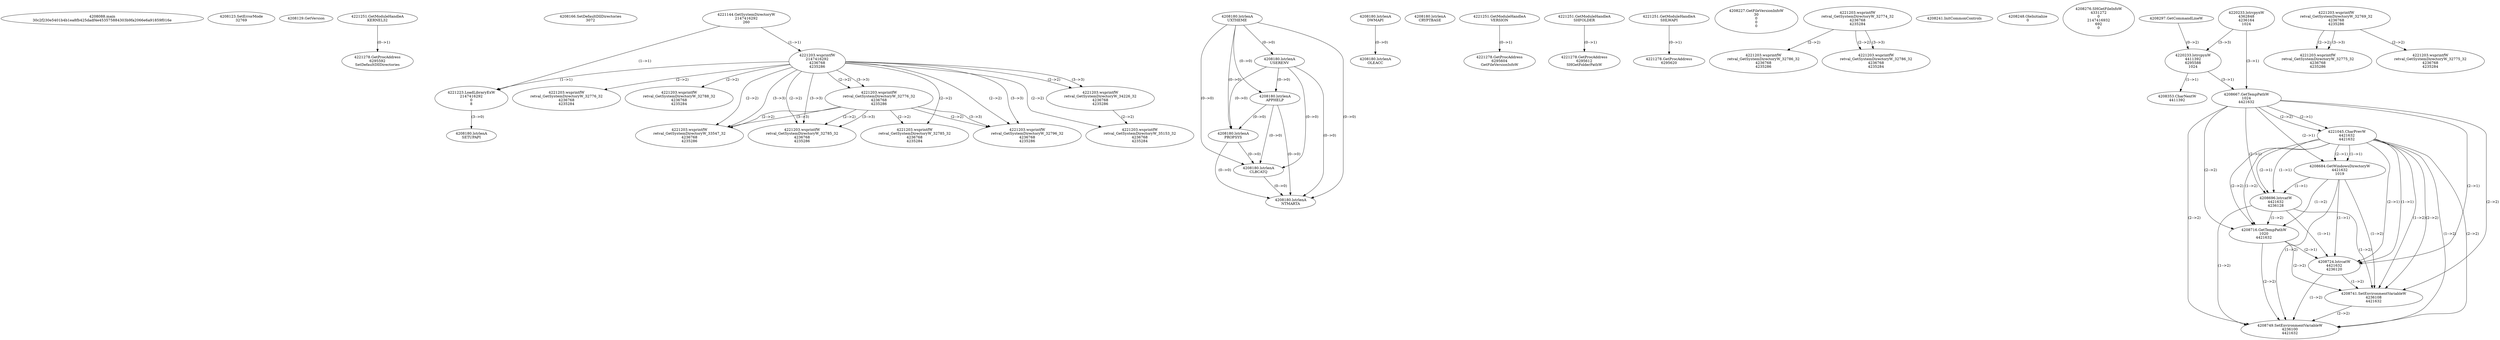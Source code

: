 // Global SCDG with merge call
digraph {
	0 [label="4208088.main
30c2f230e5401b4b1ea8fb425dadf4e453575884303b9fa2066e6a91859f016e"]
	1 [label="4208123.SetErrorMode
32769"]
	2 [label="4208129.GetVersion
"]
	3 [label="4221251.GetModuleHandleA
KERNEL32"]
	4 [label="4221278.GetProcAddress
6295592
SetDefaultDllDirectories"]
	3 -> 4 [label="(0-->1)"]
	5 [label="4208166.SetDefaultDllDirectories
3072"]
	6 [label="4221144.GetSystemDirectoryW
2147416292
260"]
	7 [label="4221203.wsprintfW
2147416292
4236768
4235286"]
	6 -> 7 [label="(1-->1)"]
	8 [label="4221223.LoadLibraryExW
2147416292
0
8"]
	6 -> 8 [label="(1-->1)"]
	7 -> 8 [label="(1-->1)"]
	9 [label="4208180.lstrlenA
UXTHEME"]
	10 [label="4208180.lstrlenA
USERENV"]
	9 -> 10 [label="(0-->0)"]
	11 [label="4208180.lstrlenA
SETUPAPI"]
	8 -> 11 [label="(3-->0)"]
	12 [label="4208180.lstrlenA
APPHELP"]
	9 -> 12 [label="(0-->0)"]
	10 -> 12 [label="(0-->0)"]
	13 [label="4208180.lstrlenA
PROPSYS"]
	9 -> 13 [label="(0-->0)"]
	10 -> 13 [label="(0-->0)"]
	12 -> 13 [label="(0-->0)"]
	14 [label="4208180.lstrlenA
DWMAPI"]
	15 [label="4208180.lstrlenA
CRYPTBASE"]
	16 [label="4208180.lstrlenA
OLEACC"]
	14 -> 16 [label="(0-->0)"]
	17 [label="4208180.lstrlenA
CLBCATQ"]
	9 -> 17 [label="(0-->0)"]
	10 -> 17 [label="(0-->0)"]
	12 -> 17 [label="(0-->0)"]
	13 -> 17 [label="(0-->0)"]
	18 [label="4208180.lstrlenA
NTMARTA"]
	9 -> 18 [label="(0-->0)"]
	10 -> 18 [label="(0-->0)"]
	12 -> 18 [label="(0-->0)"]
	13 -> 18 [label="(0-->0)"]
	17 -> 18 [label="(0-->0)"]
	19 [label="4221251.GetModuleHandleA
VERSION"]
	20 [label="4221278.GetProcAddress
6295604
GetFileVersionInfoW"]
	19 -> 20 [label="(0-->1)"]
	21 [label="4221251.GetModuleHandleA
SHFOLDER"]
	22 [label="4221278.GetProcAddress
6295612
SHGetFolderPathW"]
	21 -> 22 [label="(0-->1)"]
	23 [label="4221251.GetModuleHandleA
SHLWAPI"]
	24 [label="4221278.GetProcAddress
6295620
"]
	23 -> 24 [label="(0-->1)"]
	25 [label="4208227.GetFileVersionInfoW
30
0
0
0"]
	26 [label="4221203.wsprintfW
retval_GetSystemDirectoryW_32776_32
4236768
4235284"]
	7 -> 26 [label="(2-->2)"]
	27 [label="4221203.wsprintfW
retval_GetSystemDirectoryW_32788_32
4236768
4235284"]
	7 -> 27 [label="(2-->2)"]
	28 [label="4221203.wsprintfW
retval_GetSystemDirectoryW_32774_32
4236768
4235284"]
	29 [label="4221203.wsprintfW
retval_GetSystemDirectoryW_32776_32
4236768
4235286"]
	7 -> 29 [label="(2-->2)"]
	7 -> 29 [label="(3-->3)"]
	30 [label="4221203.wsprintfW
retval_GetSystemDirectoryW_33547_32
4236768
4235286"]
	7 -> 30 [label="(2-->2)"]
	29 -> 30 [label="(2-->2)"]
	7 -> 30 [label="(3-->3)"]
	29 -> 30 [label="(3-->3)"]
	31 [label="4221203.wsprintfW
retval_GetSystemDirectoryW_34226_32
4236768
4235286"]
	7 -> 31 [label="(2-->2)"]
	7 -> 31 [label="(3-->3)"]
	32 [label="4221203.wsprintfW
retval_GetSystemDirectoryW_35153_32
4236768
4235284"]
	7 -> 32 [label="(2-->2)"]
	31 -> 32 [label="(2-->2)"]
	33 [label="4208241.InitCommonControls
"]
	34 [label="4208248.OleInitialize
0"]
	35 [label="4208276.SHGetFileInfoW
4331272
0
2147416932
692
0"]
	36 [label="4220233.lstrcpynW
4362848
4236164
1024"]
	37 [label="4208297.GetCommandLineW
"]
	38 [label="4220233.lstrcpynW
4411392
6295588
1024"]
	37 -> 38 [label="(0-->2)"]
	36 -> 38 [label="(3-->3)"]
	39 [label="4208353.CharNextW
4411392"]
	38 -> 39 [label="(1-->1)"]
	40 [label="4208667.GetTempPathW
1024
4421632"]
	36 -> 40 [label="(3-->1)"]
	38 -> 40 [label="(3-->1)"]
	41 [label="4221045.CharPrevW
4421632
4421632"]
	40 -> 41 [label="(2-->1)"]
	40 -> 41 [label="(2-->2)"]
	42 [label="4208684.GetWindowsDirectoryW
4421632
1019"]
	40 -> 42 [label="(2-->1)"]
	41 -> 42 [label="(1-->1)"]
	41 -> 42 [label="(2-->1)"]
	43 [label="4208696.lstrcatW
4421632
4236128"]
	40 -> 43 [label="(2-->1)"]
	41 -> 43 [label="(1-->1)"]
	41 -> 43 [label="(2-->1)"]
	42 -> 43 [label="(1-->1)"]
	44 [label="4208716.GetTempPathW
1020
4421632"]
	40 -> 44 [label="(2-->2)"]
	41 -> 44 [label="(1-->2)"]
	41 -> 44 [label="(2-->2)"]
	42 -> 44 [label="(1-->2)"]
	43 -> 44 [label="(1-->2)"]
	45 [label="4208724.lstrcatW
4421632
4236120"]
	40 -> 45 [label="(2-->1)"]
	41 -> 45 [label="(1-->1)"]
	41 -> 45 [label="(2-->1)"]
	42 -> 45 [label="(1-->1)"]
	43 -> 45 [label="(1-->1)"]
	44 -> 45 [label="(2-->1)"]
	46 [label="4208741.SetEnvironmentVariableW
4236108
4421632"]
	40 -> 46 [label="(2-->2)"]
	41 -> 46 [label="(1-->2)"]
	41 -> 46 [label="(2-->2)"]
	42 -> 46 [label="(1-->2)"]
	43 -> 46 [label="(1-->2)"]
	44 -> 46 [label="(2-->2)"]
	45 -> 46 [label="(1-->2)"]
	47 [label="4208749.SetEnvironmentVariableW
4236100
4421632"]
	40 -> 47 [label="(2-->2)"]
	41 -> 47 [label="(1-->2)"]
	41 -> 47 [label="(2-->2)"]
	42 -> 47 [label="(1-->2)"]
	43 -> 47 [label="(1-->2)"]
	44 -> 47 [label="(2-->2)"]
	45 -> 47 [label="(1-->2)"]
	46 -> 47 [label="(2-->2)"]
	48 [label="4221203.wsprintfW
retval_GetSystemDirectoryW_32769_32
4236768
4235286"]
	49 [label="4221203.wsprintfW
retval_GetSystemDirectoryW_32775_32
4236768
4235286"]
	48 -> 49 [label="(2-->2)"]
	48 -> 49 [label="(3-->3)"]
	50 [label="4221203.wsprintfW
retval_GetSystemDirectoryW_32786_32
4236768
4235286"]
	28 -> 50 [label="(2-->2)"]
	51 [label="4221203.wsprintfW
retval_GetSystemDirectoryW_32786_32
4236768
4235284"]
	28 -> 51 [label="(2-->2)"]
	28 -> 51 [label="(3-->3)"]
	52 [label="4221203.wsprintfW
retval_GetSystemDirectoryW_32785_32
4236768
4235286"]
	7 -> 52 [label="(2-->2)"]
	29 -> 52 [label="(2-->2)"]
	7 -> 52 [label="(3-->3)"]
	29 -> 52 [label="(3-->3)"]
	53 [label="4221203.wsprintfW
retval_GetSystemDirectoryW_32775_32
4236768
4235284"]
	48 -> 53 [label="(2-->2)"]
	54 [label="4221203.wsprintfW
retval_GetSystemDirectoryW_32785_32
4236768
4235284"]
	7 -> 54 [label="(2-->2)"]
	29 -> 54 [label="(2-->2)"]
	55 [label="4221203.wsprintfW
retval_GetSystemDirectoryW_32796_32
4236768
4235286"]
	7 -> 55 [label="(2-->2)"]
	29 -> 55 [label="(2-->2)"]
	7 -> 55 [label="(3-->3)"]
	29 -> 55 [label="(3-->3)"]
}
